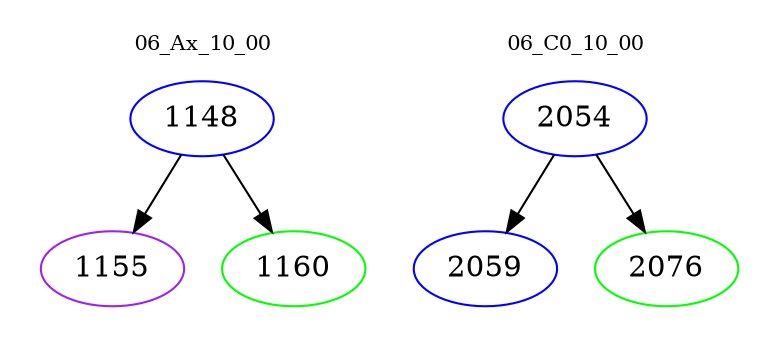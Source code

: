 digraph{
subgraph cluster_0 {
color = white
label = "06_Ax_10_00";
fontsize=10;
T0_1148 [label="1148", color="blue"]
T0_1148 -> T0_1155 [color="black"]
T0_1155 [label="1155", color="purple"]
T0_1148 -> T0_1160 [color="black"]
T0_1160 [label="1160", color="green"]
}
subgraph cluster_1 {
color = white
label = "06_C0_10_00";
fontsize=10;
T1_2054 [label="2054", color="blue"]
T1_2054 -> T1_2059 [color="black"]
T1_2059 [label="2059", color="blue"]
T1_2054 -> T1_2076 [color="black"]
T1_2076 [label="2076", color="green"]
}
}
